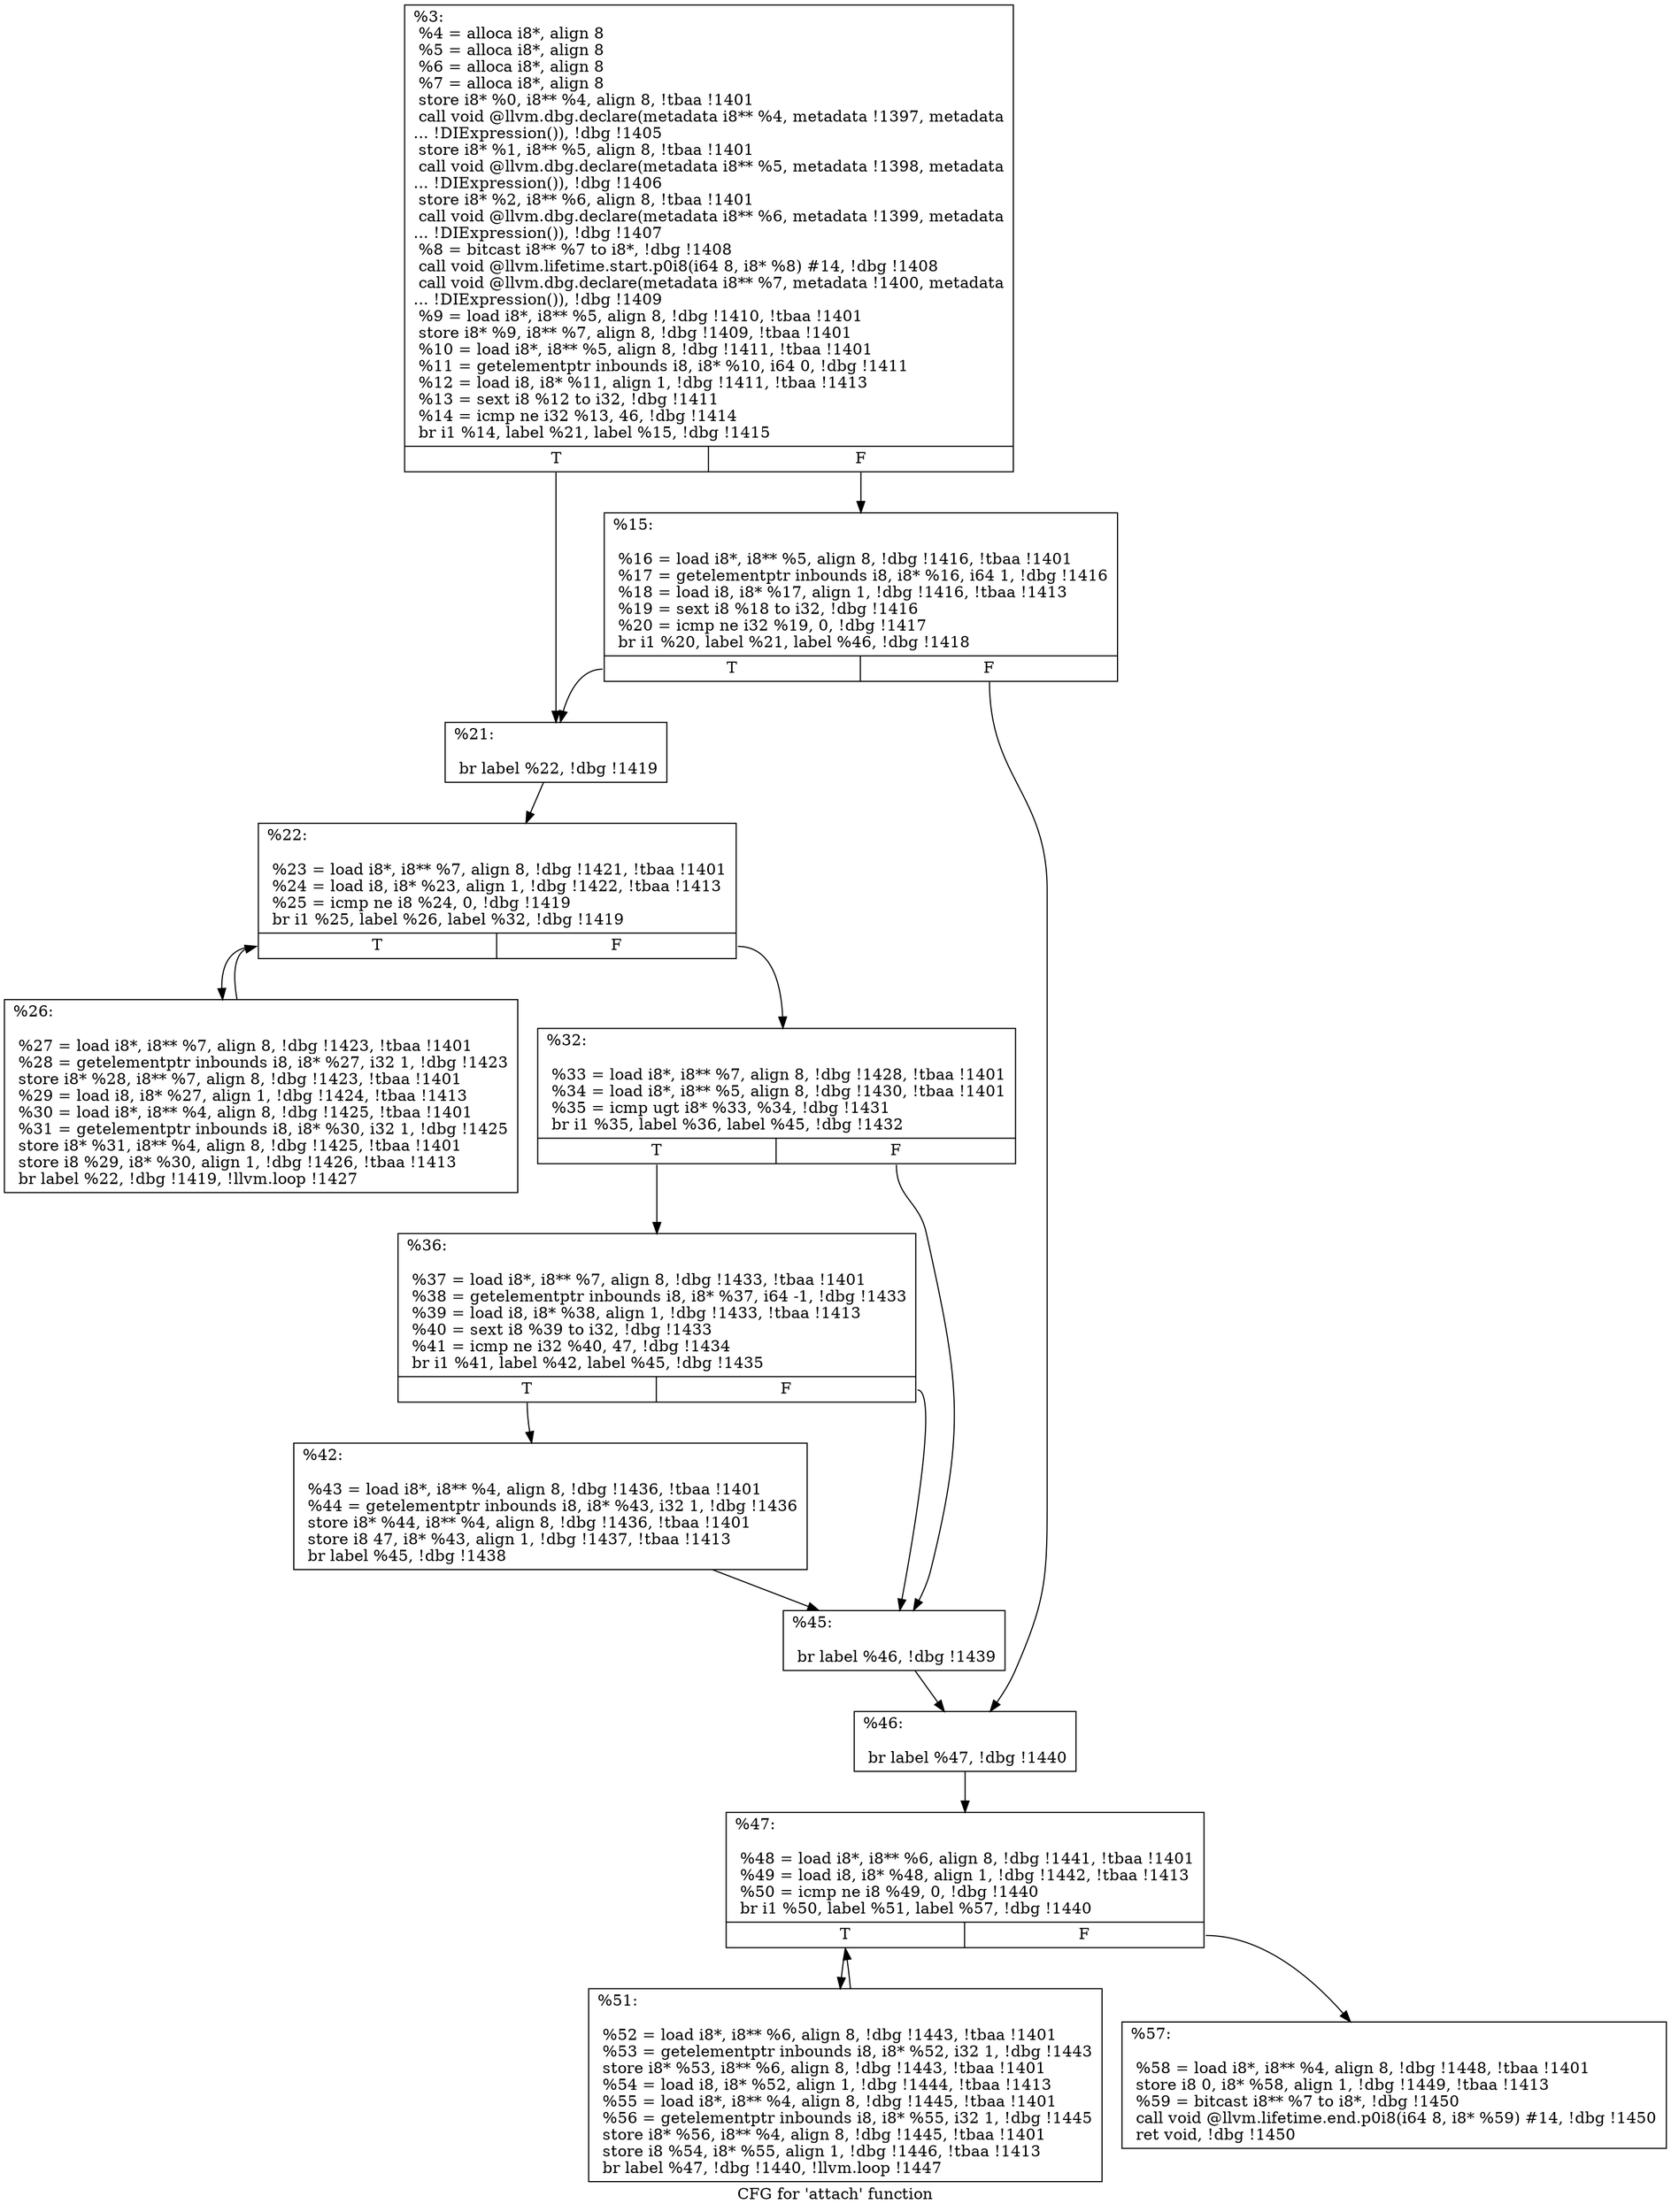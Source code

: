digraph "CFG for 'attach' function" {
	label="CFG for 'attach' function";

	Node0x22df7c0 [shape=record,label="{%3:\l  %4 = alloca i8*, align 8\l  %5 = alloca i8*, align 8\l  %6 = alloca i8*, align 8\l  %7 = alloca i8*, align 8\l  store i8* %0, i8** %4, align 8, !tbaa !1401\l  call void @llvm.dbg.declare(metadata i8** %4, metadata !1397, metadata\l... !DIExpression()), !dbg !1405\l  store i8* %1, i8** %5, align 8, !tbaa !1401\l  call void @llvm.dbg.declare(metadata i8** %5, metadata !1398, metadata\l... !DIExpression()), !dbg !1406\l  store i8* %2, i8** %6, align 8, !tbaa !1401\l  call void @llvm.dbg.declare(metadata i8** %6, metadata !1399, metadata\l... !DIExpression()), !dbg !1407\l  %8 = bitcast i8** %7 to i8*, !dbg !1408\l  call void @llvm.lifetime.start.p0i8(i64 8, i8* %8) #14, !dbg !1408\l  call void @llvm.dbg.declare(metadata i8** %7, metadata !1400, metadata\l... !DIExpression()), !dbg !1409\l  %9 = load i8*, i8** %5, align 8, !dbg !1410, !tbaa !1401\l  store i8* %9, i8** %7, align 8, !dbg !1409, !tbaa !1401\l  %10 = load i8*, i8** %5, align 8, !dbg !1411, !tbaa !1401\l  %11 = getelementptr inbounds i8, i8* %10, i64 0, !dbg !1411\l  %12 = load i8, i8* %11, align 1, !dbg !1411, !tbaa !1413\l  %13 = sext i8 %12 to i32, !dbg !1411\l  %14 = icmp ne i32 %13, 46, !dbg !1414\l  br i1 %14, label %21, label %15, !dbg !1415\l|{<s0>T|<s1>F}}"];
	Node0x22df7c0:s0 -> Node0x22df950;
	Node0x22df7c0:s1 -> Node0x22df900;
	Node0x22df900 [shape=record,label="{%15:\l\l  %16 = load i8*, i8** %5, align 8, !dbg !1416, !tbaa !1401\l  %17 = getelementptr inbounds i8, i8* %16, i64 1, !dbg !1416\l  %18 = load i8, i8* %17, align 1, !dbg !1416, !tbaa !1413\l  %19 = sext i8 %18 to i32, !dbg !1416\l  %20 = icmp ne i32 %19, 0, !dbg !1417\l  br i1 %20, label %21, label %46, !dbg !1418\l|{<s0>T|<s1>F}}"];
	Node0x22df900:s0 -> Node0x22df950;
	Node0x22df900:s1 -> Node0x22dfb80;
	Node0x22df950 [shape=record,label="{%21:\l\l  br label %22, !dbg !1419\l}"];
	Node0x22df950 -> Node0x22df9a0;
	Node0x22df9a0 [shape=record,label="{%22:\l\l  %23 = load i8*, i8** %7, align 8, !dbg !1421, !tbaa !1401\l  %24 = load i8, i8* %23, align 1, !dbg !1422, !tbaa !1413\l  %25 = icmp ne i8 %24, 0, !dbg !1419\l  br i1 %25, label %26, label %32, !dbg !1419\l|{<s0>T|<s1>F}}"];
	Node0x22df9a0:s0 -> Node0x22df9f0;
	Node0x22df9a0:s1 -> Node0x22dfa40;
	Node0x22df9f0 [shape=record,label="{%26:\l\l  %27 = load i8*, i8** %7, align 8, !dbg !1423, !tbaa !1401\l  %28 = getelementptr inbounds i8, i8* %27, i32 1, !dbg !1423\l  store i8* %28, i8** %7, align 8, !dbg !1423, !tbaa !1401\l  %29 = load i8, i8* %27, align 1, !dbg !1424, !tbaa !1413\l  %30 = load i8*, i8** %4, align 8, !dbg !1425, !tbaa !1401\l  %31 = getelementptr inbounds i8, i8* %30, i32 1, !dbg !1425\l  store i8* %31, i8** %4, align 8, !dbg !1425, !tbaa !1401\l  store i8 %29, i8* %30, align 1, !dbg !1426, !tbaa !1413\l  br label %22, !dbg !1419, !llvm.loop !1427\l}"];
	Node0x22df9f0 -> Node0x22df9a0;
	Node0x22dfa40 [shape=record,label="{%32:\l\l  %33 = load i8*, i8** %7, align 8, !dbg !1428, !tbaa !1401\l  %34 = load i8*, i8** %5, align 8, !dbg !1430, !tbaa !1401\l  %35 = icmp ugt i8* %33, %34, !dbg !1431\l  br i1 %35, label %36, label %45, !dbg !1432\l|{<s0>T|<s1>F}}"];
	Node0x22dfa40:s0 -> Node0x22dfa90;
	Node0x22dfa40:s1 -> Node0x22dfb30;
	Node0x22dfa90 [shape=record,label="{%36:\l\l  %37 = load i8*, i8** %7, align 8, !dbg !1433, !tbaa !1401\l  %38 = getelementptr inbounds i8, i8* %37, i64 -1, !dbg !1433\l  %39 = load i8, i8* %38, align 1, !dbg !1433, !tbaa !1413\l  %40 = sext i8 %39 to i32, !dbg !1433\l  %41 = icmp ne i32 %40, 47, !dbg !1434\l  br i1 %41, label %42, label %45, !dbg !1435\l|{<s0>T|<s1>F}}"];
	Node0x22dfa90:s0 -> Node0x22dfae0;
	Node0x22dfa90:s1 -> Node0x22dfb30;
	Node0x22dfae0 [shape=record,label="{%42:\l\l  %43 = load i8*, i8** %4, align 8, !dbg !1436, !tbaa !1401\l  %44 = getelementptr inbounds i8, i8* %43, i32 1, !dbg !1436\l  store i8* %44, i8** %4, align 8, !dbg !1436, !tbaa !1401\l  store i8 47, i8* %43, align 1, !dbg !1437, !tbaa !1413\l  br label %45, !dbg !1438\l}"];
	Node0x22dfae0 -> Node0x22dfb30;
	Node0x22dfb30 [shape=record,label="{%45:\l\l  br label %46, !dbg !1439\l}"];
	Node0x22dfb30 -> Node0x22dfb80;
	Node0x22dfb80 [shape=record,label="{%46:\l\l  br label %47, !dbg !1440\l}"];
	Node0x22dfb80 -> Node0x22dfbd0;
	Node0x22dfbd0 [shape=record,label="{%47:\l\l  %48 = load i8*, i8** %6, align 8, !dbg !1441, !tbaa !1401\l  %49 = load i8, i8* %48, align 1, !dbg !1442, !tbaa !1413\l  %50 = icmp ne i8 %49, 0, !dbg !1440\l  br i1 %50, label %51, label %57, !dbg !1440\l|{<s0>T|<s1>F}}"];
	Node0x22dfbd0:s0 -> Node0x22dfc20;
	Node0x22dfbd0:s1 -> Node0x22dfc70;
	Node0x22dfc20 [shape=record,label="{%51:\l\l  %52 = load i8*, i8** %6, align 8, !dbg !1443, !tbaa !1401\l  %53 = getelementptr inbounds i8, i8* %52, i32 1, !dbg !1443\l  store i8* %53, i8** %6, align 8, !dbg !1443, !tbaa !1401\l  %54 = load i8, i8* %52, align 1, !dbg !1444, !tbaa !1413\l  %55 = load i8*, i8** %4, align 8, !dbg !1445, !tbaa !1401\l  %56 = getelementptr inbounds i8, i8* %55, i32 1, !dbg !1445\l  store i8* %56, i8** %4, align 8, !dbg !1445, !tbaa !1401\l  store i8 %54, i8* %55, align 1, !dbg !1446, !tbaa !1413\l  br label %47, !dbg !1440, !llvm.loop !1447\l}"];
	Node0x22dfc20 -> Node0x22dfbd0;
	Node0x22dfc70 [shape=record,label="{%57:\l\l  %58 = load i8*, i8** %4, align 8, !dbg !1448, !tbaa !1401\l  store i8 0, i8* %58, align 1, !dbg !1449, !tbaa !1413\l  %59 = bitcast i8** %7 to i8*, !dbg !1450\l  call void @llvm.lifetime.end.p0i8(i64 8, i8* %59) #14, !dbg !1450\l  ret void, !dbg !1450\l}"];
}
